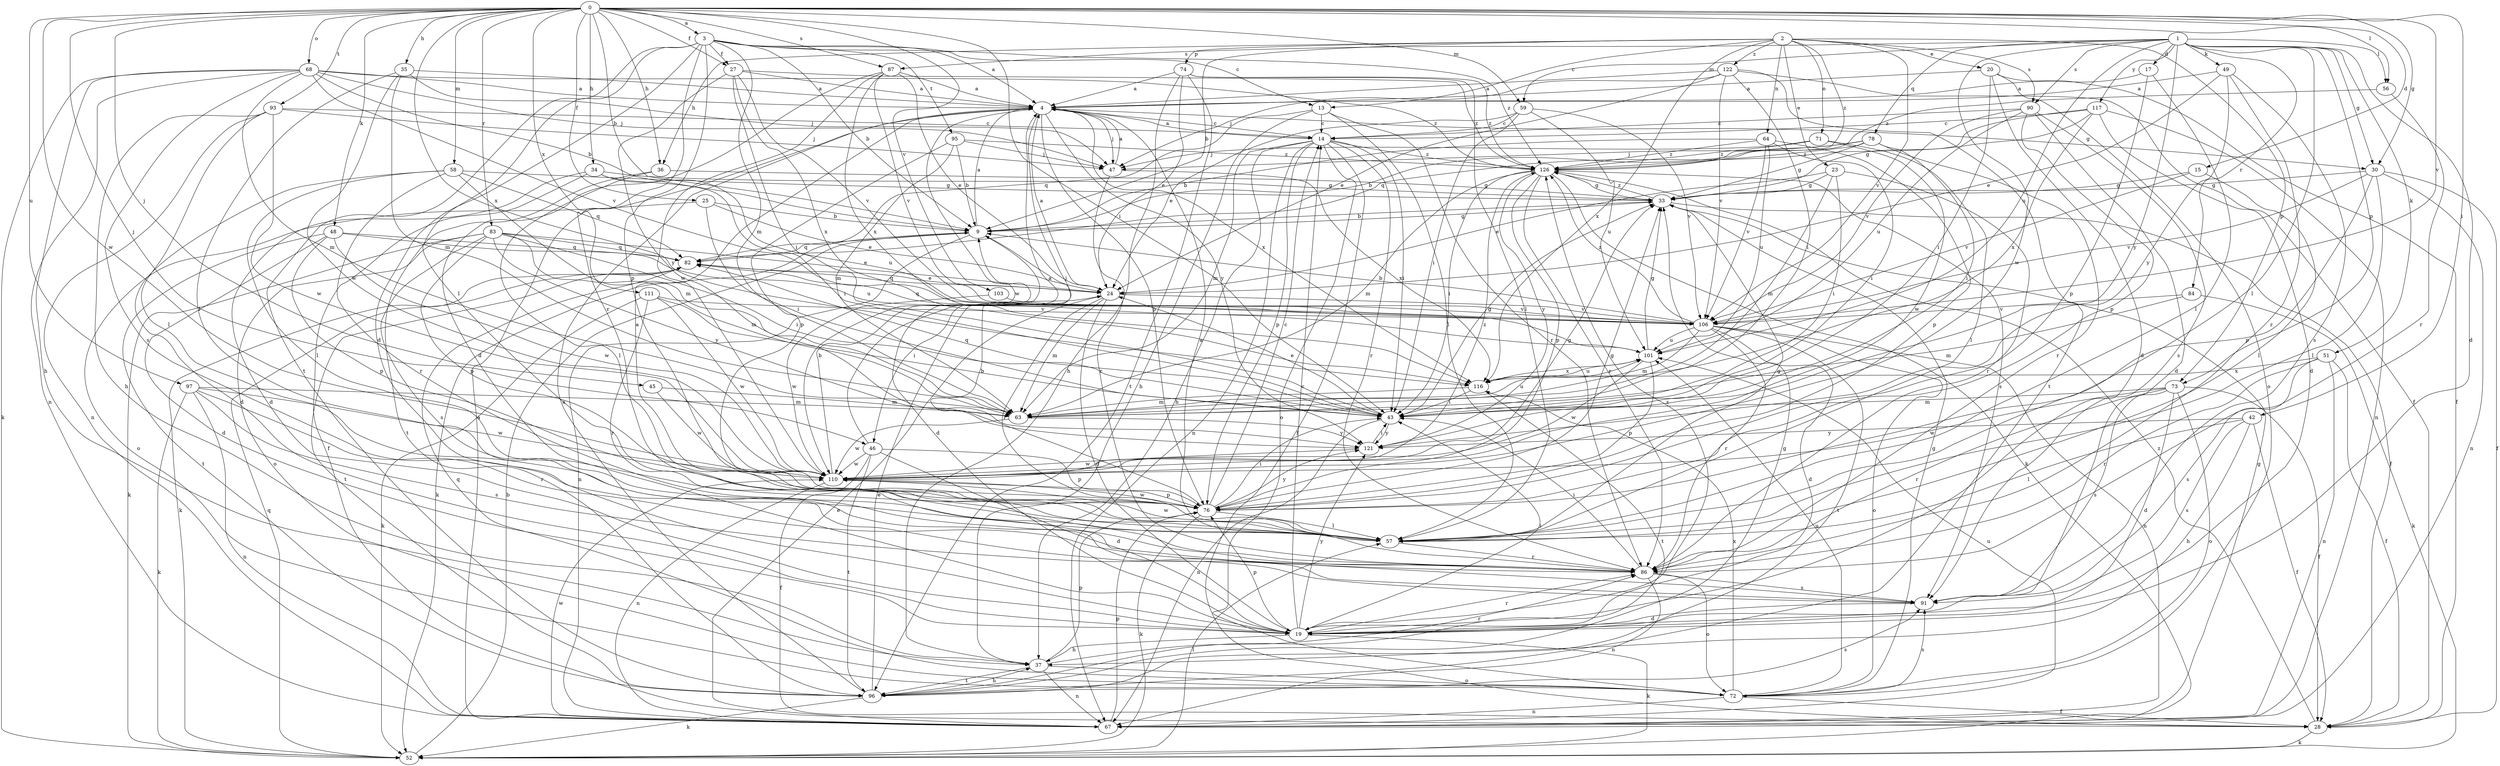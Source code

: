 strict digraph  {
0;
1;
2;
3;
4;
9;
13;
14;
15;
17;
19;
20;
23;
24;
25;
27;
28;
30;
33;
34;
35;
36;
37;
42;
43;
45;
46;
47;
48;
49;
51;
52;
56;
57;
58;
59;
63;
64;
67;
68;
71;
72;
73;
74;
76;
78;
82;
83;
84;
86;
87;
90;
91;
93;
95;
96;
97;
101;
103;
106;
110;
111;
116;
117;
121;
122;
126;
0 -> 3  [label=a];
0 -> 9  [label=b];
0 -> 15  [label=d];
0 -> 25  [label=f];
0 -> 27  [label=f];
0 -> 30  [label=g];
0 -> 34  [label=h];
0 -> 35  [label=h];
0 -> 36  [label=h];
0 -> 42  [label=i];
0 -> 43  [label=i];
0 -> 45  [label=j];
0 -> 46  [label=j];
0 -> 48  [label=k];
0 -> 56  [label=l];
0 -> 58  [label=m];
0 -> 59  [label=m];
0 -> 68  [label=o];
0 -> 83  [label=r];
0 -> 87  [label=s];
0 -> 93  [label=t];
0 -> 97  [label=u];
0 -> 103  [label=v];
0 -> 106  [label=v];
0 -> 110  [label=w];
0 -> 111  [label=x];
0 -> 116  [label=x];
1 -> 17  [label=d];
1 -> 19  [label=d];
1 -> 30  [label=g];
1 -> 49  [label=k];
1 -> 51  [label=k];
1 -> 56  [label=l];
1 -> 57  [label=l];
1 -> 59  [label=m];
1 -> 73  [label=p];
1 -> 78  [label=q];
1 -> 84  [label=r];
1 -> 87  [label=s];
1 -> 90  [label=s];
1 -> 101  [label=u];
1 -> 110  [label=w];
1 -> 117  [label=y];
1 -> 121  [label=y];
2 -> 9  [label=b];
2 -> 13  [label=c];
2 -> 20  [label=e];
2 -> 23  [label=e];
2 -> 36  [label=h];
2 -> 64  [label=n];
2 -> 71  [label=o];
2 -> 73  [label=p];
2 -> 74  [label=p];
2 -> 90  [label=s];
2 -> 106  [label=v];
2 -> 116  [label=x];
2 -> 122  [label=z];
2 -> 126  [label=z];
3 -> 4  [label=a];
3 -> 9  [label=b];
3 -> 13  [label=c];
3 -> 19  [label=d];
3 -> 27  [label=f];
3 -> 57  [label=l];
3 -> 63  [label=m];
3 -> 76  [label=p];
3 -> 86  [label=r];
3 -> 95  [label=t];
3 -> 96  [label=t];
3 -> 126  [label=z];
4 -> 14  [label=c];
4 -> 30  [label=g];
4 -> 46  [label=j];
4 -> 47  [label=j];
4 -> 76  [label=p];
4 -> 110  [label=w];
4 -> 116  [label=x];
4 -> 121  [label=y];
9 -> 4  [label=a];
9 -> 19  [label=d];
9 -> 33  [label=g];
9 -> 52  [label=k];
9 -> 67  [label=n];
9 -> 82  [label=q];
13 -> 14  [label=c];
13 -> 37  [label=h];
13 -> 57  [label=l];
13 -> 82  [label=q];
13 -> 86  [label=r];
14 -> 4  [label=a];
14 -> 28  [label=f];
14 -> 37  [label=h];
14 -> 43  [label=i];
14 -> 63  [label=m];
14 -> 67  [label=n];
14 -> 72  [label=o];
14 -> 76  [label=p];
14 -> 86  [label=r];
14 -> 126  [label=z];
15 -> 33  [label=g];
15 -> 57  [label=l];
15 -> 106  [label=v];
17 -> 4  [label=a];
17 -> 57  [label=l];
17 -> 76  [label=p];
19 -> 14  [label=c];
19 -> 37  [label=h];
19 -> 43  [label=i];
19 -> 52  [label=k];
19 -> 76  [label=p];
19 -> 86  [label=r];
19 -> 121  [label=y];
19 -> 126  [label=z];
20 -> 4  [label=a];
20 -> 19  [label=d];
20 -> 28  [label=f];
20 -> 43  [label=i];
20 -> 72  [label=o];
23 -> 24  [label=e];
23 -> 33  [label=g];
23 -> 43  [label=i];
23 -> 63  [label=m];
23 -> 86  [label=r];
24 -> 4  [label=a];
24 -> 19  [label=d];
24 -> 57  [label=l];
24 -> 63  [label=m];
24 -> 82  [label=q];
24 -> 106  [label=v];
25 -> 9  [label=b];
25 -> 24  [label=e];
25 -> 43  [label=i];
25 -> 72  [label=o];
27 -> 4  [label=a];
27 -> 43  [label=i];
27 -> 106  [label=v];
27 -> 116  [label=x];
27 -> 121  [label=y];
27 -> 126  [label=z];
28 -> 52  [label=k];
28 -> 126  [label=z];
30 -> 28  [label=f];
30 -> 33  [label=g];
30 -> 57  [label=l];
30 -> 67  [label=n];
30 -> 76  [label=p];
30 -> 106  [label=v];
33 -> 9  [label=b];
33 -> 28  [label=f];
33 -> 126  [label=z];
34 -> 19  [label=d];
34 -> 28  [label=f];
34 -> 33  [label=g];
34 -> 43  [label=i];
34 -> 101  [label=u];
35 -> 4  [label=a];
35 -> 47  [label=j];
35 -> 57  [label=l];
35 -> 63  [label=m];
35 -> 110  [label=w];
36 -> 33  [label=g];
36 -> 57  [label=l];
36 -> 96  [label=t];
37 -> 67  [label=n];
37 -> 72  [label=o];
37 -> 76  [label=p];
37 -> 86  [label=r];
37 -> 96  [label=t];
42 -> 28  [label=f];
42 -> 37  [label=h];
42 -> 57  [label=l];
42 -> 91  [label=s];
42 -> 121  [label=y];
43 -> 24  [label=e];
43 -> 33  [label=g];
43 -> 67  [label=n];
43 -> 82  [label=q];
43 -> 121  [label=y];
45 -> 63  [label=m];
45 -> 110  [label=w];
46 -> 4  [label=a];
46 -> 19  [label=d];
46 -> 28  [label=f];
46 -> 76  [label=p];
46 -> 96  [label=t];
46 -> 110  [label=w];
47 -> 4  [label=a];
47 -> 86  [label=r];
47 -> 116  [label=x];
48 -> 19  [label=d];
48 -> 76  [label=p];
48 -> 82  [label=q];
48 -> 96  [label=t];
48 -> 101  [label=u];
48 -> 110  [label=w];
49 -> 4  [label=a];
49 -> 24  [label=e];
49 -> 86  [label=r];
49 -> 91  [label=s];
49 -> 121  [label=y];
51 -> 28  [label=f];
51 -> 67  [label=n];
51 -> 86  [label=r];
51 -> 91  [label=s];
51 -> 116  [label=x];
52 -> 9  [label=b];
52 -> 57  [label=l];
52 -> 82  [label=q];
56 -> 86  [label=r];
56 -> 126  [label=z];
57 -> 4  [label=a];
57 -> 33  [label=g];
57 -> 86  [label=r];
57 -> 110  [label=w];
58 -> 19  [label=d];
58 -> 33  [label=g];
58 -> 57  [label=l];
58 -> 63  [label=m];
58 -> 82  [label=q];
58 -> 86  [label=r];
59 -> 14  [label=c];
59 -> 24  [label=e];
59 -> 43  [label=i];
59 -> 101  [label=u];
59 -> 106  [label=v];
63 -> 101  [label=u];
63 -> 110  [label=w];
63 -> 121  [label=y];
64 -> 9  [label=b];
64 -> 43  [label=i];
64 -> 76  [label=p];
64 -> 101  [label=u];
64 -> 106  [label=v];
64 -> 126  [label=z];
67 -> 4  [label=a];
67 -> 24  [label=e];
67 -> 33  [label=g];
67 -> 76  [label=p];
67 -> 101  [label=u];
67 -> 110  [label=w];
68 -> 4  [label=a];
68 -> 9  [label=b];
68 -> 37  [label=h];
68 -> 47  [label=j];
68 -> 52  [label=k];
68 -> 63  [label=m];
68 -> 67  [label=n];
68 -> 91  [label=s];
68 -> 106  [label=v];
68 -> 126  [label=z];
71 -> 47  [label=j];
71 -> 57  [label=l];
71 -> 110  [label=w];
71 -> 126  [label=z];
72 -> 28  [label=f];
72 -> 33  [label=g];
72 -> 67  [label=n];
72 -> 82  [label=q];
72 -> 91  [label=s];
72 -> 101  [label=u];
72 -> 116  [label=x];
73 -> 19  [label=d];
73 -> 28  [label=f];
73 -> 63  [label=m];
73 -> 72  [label=o];
73 -> 86  [label=r];
73 -> 91  [label=s];
73 -> 110  [label=w];
74 -> 4  [label=a];
74 -> 24  [label=e];
74 -> 37  [label=h];
74 -> 57  [label=l];
74 -> 96  [label=t];
74 -> 126  [label=z];
76 -> 9  [label=b];
76 -> 14  [label=c];
76 -> 33  [label=g];
76 -> 43  [label=i];
76 -> 52  [label=k];
76 -> 57  [label=l];
76 -> 110  [label=w];
76 -> 121  [label=y];
78 -> 9  [label=b];
78 -> 33  [label=g];
78 -> 43  [label=i];
78 -> 47  [label=j];
78 -> 86  [label=r];
78 -> 126  [label=z];
82 -> 24  [label=e];
82 -> 52  [label=k];
82 -> 96  [label=t];
83 -> 24  [label=e];
83 -> 43  [label=i];
83 -> 52  [label=k];
83 -> 63  [label=m];
83 -> 72  [label=o];
83 -> 76  [label=p];
83 -> 82  [label=q];
83 -> 91  [label=s];
83 -> 121  [label=y];
84 -> 52  [label=k];
84 -> 63  [label=m];
84 -> 106  [label=v];
86 -> 4  [label=a];
86 -> 43  [label=i];
86 -> 67  [label=n];
86 -> 72  [label=o];
86 -> 91  [label=s];
87 -> 4  [label=a];
87 -> 19  [label=d];
87 -> 24  [label=e];
87 -> 106  [label=v];
87 -> 110  [label=w];
87 -> 116  [label=x];
90 -> 14  [label=c];
90 -> 19  [label=d];
90 -> 76  [label=p];
90 -> 91  [label=s];
90 -> 101  [label=u];
90 -> 106  [label=v];
91 -> 19  [label=d];
93 -> 14  [label=c];
93 -> 37  [label=h];
93 -> 47  [label=j];
93 -> 57  [label=l];
93 -> 67  [label=n];
93 -> 110  [label=w];
95 -> 9  [label=b];
95 -> 47  [label=j];
95 -> 63  [label=m];
95 -> 76  [label=p];
95 -> 126  [label=z];
96 -> 4  [label=a];
96 -> 24  [label=e];
96 -> 33  [label=g];
96 -> 37  [label=h];
96 -> 52  [label=k];
96 -> 91  [label=s];
97 -> 52  [label=k];
97 -> 63  [label=m];
97 -> 67  [label=n];
97 -> 86  [label=r];
97 -> 91  [label=s];
97 -> 110  [label=w];
101 -> 33  [label=g];
101 -> 76  [label=p];
101 -> 110  [label=w];
101 -> 116  [label=x];
103 -> 106  [label=v];
103 -> 110  [label=w];
106 -> 9  [label=b];
106 -> 19  [label=d];
106 -> 63  [label=m];
106 -> 67  [label=n];
106 -> 72  [label=o];
106 -> 82  [label=q];
106 -> 86  [label=r];
106 -> 96  [label=t];
106 -> 101  [label=u];
106 -> 126  [label=z];
110 -> 9  [label=b];
110 -> 33  [label=g];
110 -> 67  [label=n];
110 -> 76  [label=p];
110 -> 126  [label=z];
111 -> 43  [label=i];
111 -> 52  [label=k];
111 -> 86  [label=r];
111 -> 106  [label=v];
111 -> 110  [label=w];
116 -> 43  [label=i];
116 -> 63  [label=m];
116 -> 96  [label=t];
116 -> 101  [label=u];
117 -> 14  [label=c];
117 -> 19  [label=d];
117 -> 33  [label=g];
117 -> 67  [label=n];
117 -> 82  [label=q];
117 -> 116  [label=x];
121 -> 43  [label=i];
121 -> 110  [label=w];
122 -> 4  [label=a];
122 -> 24  [label=e];
122 -> 28  [label=f];
122 -> 43  [label=i];
122 -> 47  [label=j];
122 -> 96  [label=t];
122 -> 106  [label=v];
126 -> 33  [label=g];
126 -> 43  [label=i];
126 -> 52  [label=k];
126 -> 63  [label=m];
126 -> 76  [label=p];
126 -> 86  [label=r];
126 -> 91  [label=s];
126 -> 121  [label=y];
}
